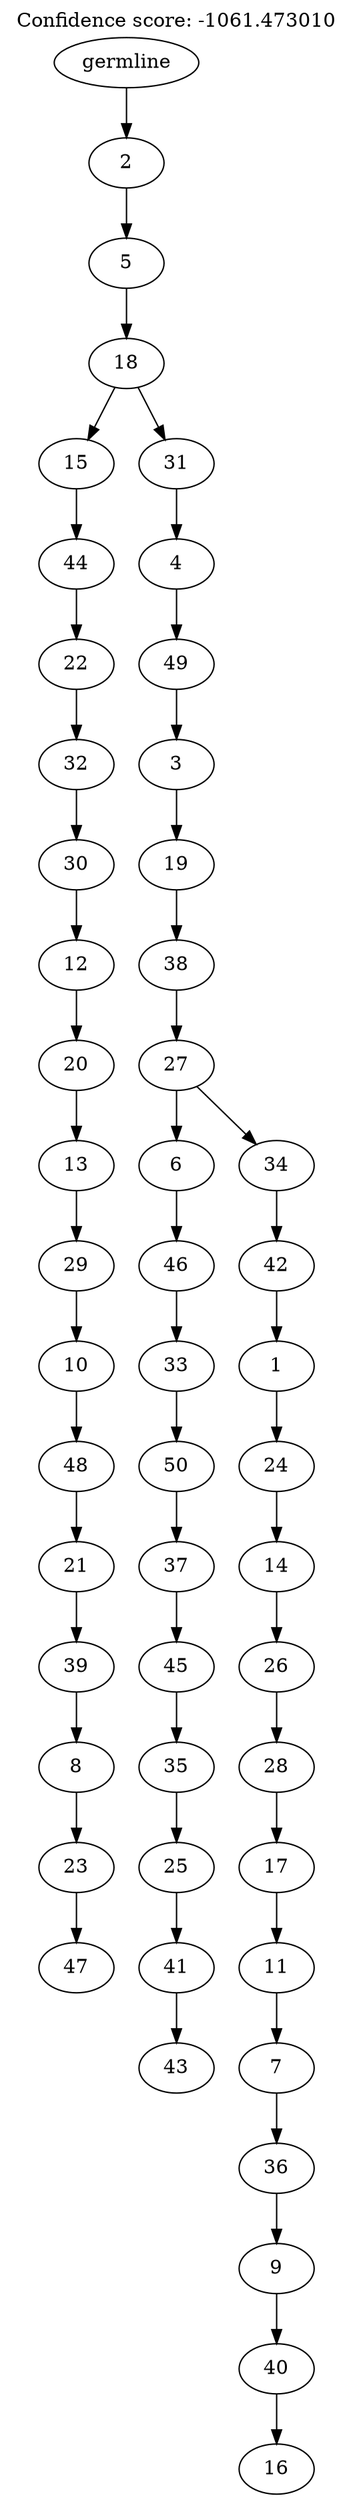 digraph g {
	"49" -> "50";
	"50" [label="47"];
	"48" -> "49";
	"49" [label="23"];
	"47" -> "48";
	"48" [label="8"];
	"46" -> "47";
	"47" [label="39"];
	"45" -> "46";
	"46" [label="21"];
	"44" -> "45";
	"45" [label="48"];
	"43" -> "44";
	"44" [label="10"];
	"42" -> "43";
	"43" [label="29"];
	"41" -> "42";
	"42" [label="13"];
	"40" -> "41";
	"41" [label="20"];
	"39" -> "40";
	"40" [label="12"];
	"38" -> "39";
	"39" [label="30"];
	"37" -> "38";
	"38" [label="32"];
	"36" -> "37";
	"37" [label="22"];
	"35" -> "36";
	"36" [label="44"];
	"33" -> "34";
	"34" [label="43"];
	"32" -> "33";
	"33" [label="41"];
	"31" -> "32";
	"32" [label="25"];
	"30" -> "31";
	"31" [label="35"];
	"29" -> "30";
	"30" [label="45"];
	"28" -> "29";
	"29" [label="37"];
	"27" -> "28";
	"28" [label="50"];
	"26" -> "27";
	"27" [label="33"];
	"25" -> "26";
	"26" [label="46"];
	"23" -> "24";
	"24" [label="16"];
	"22" -> "23";
	"23" [label="40"];
	"21" -> "22";
	"22" [label="9"];
	"20" -> "21";
	"21" [label="36"];
	"19" -> "20";
	"20" [label="7"];
	"18" -> "19";
	"19" [label="11"];
	"17" -> "18";
	"18" [label="17"];
	"16" -> "17";
	"17" [label="28"];
	"15" -> "16";
	"16" [label="26"];
	"14" -> "15";
	"15" [label="14"];
	"13" -> "14";
	"14" [label="24"];
	"12" -> "13";
	"13" [label="1"];
	"11" -> "12";
	"12" [label="42"];
	"10" -> "11";
	"11" [label="34"];
	"10" -> "25";
	"25" [label="6"];
	"9" -> "10";
	"10" [label="27"];
	"8" -> "9";
	"9" [label="38"];
	"7" -> "8";
	"8" [label="19"];
	"6" -> "7";
	"7" [label="3"];
	"5" -> "6";
	"6" [label="49"];
	"4" -> "5";
	"5" [label="4"];
	"3" -> "4";
	"4" [label="31"];
	"3" -> "35";
	"35" [label="15"];
	"2" -> "3";
	"3" [label="18"];
	"1" -> "2";
	"2" [label="5"];
	"0" -> "1";
	"1" [label="2"];
	"0" [label="germline"];
	labelloc="t";
	label="Confidence score: -1061.473010";
}
